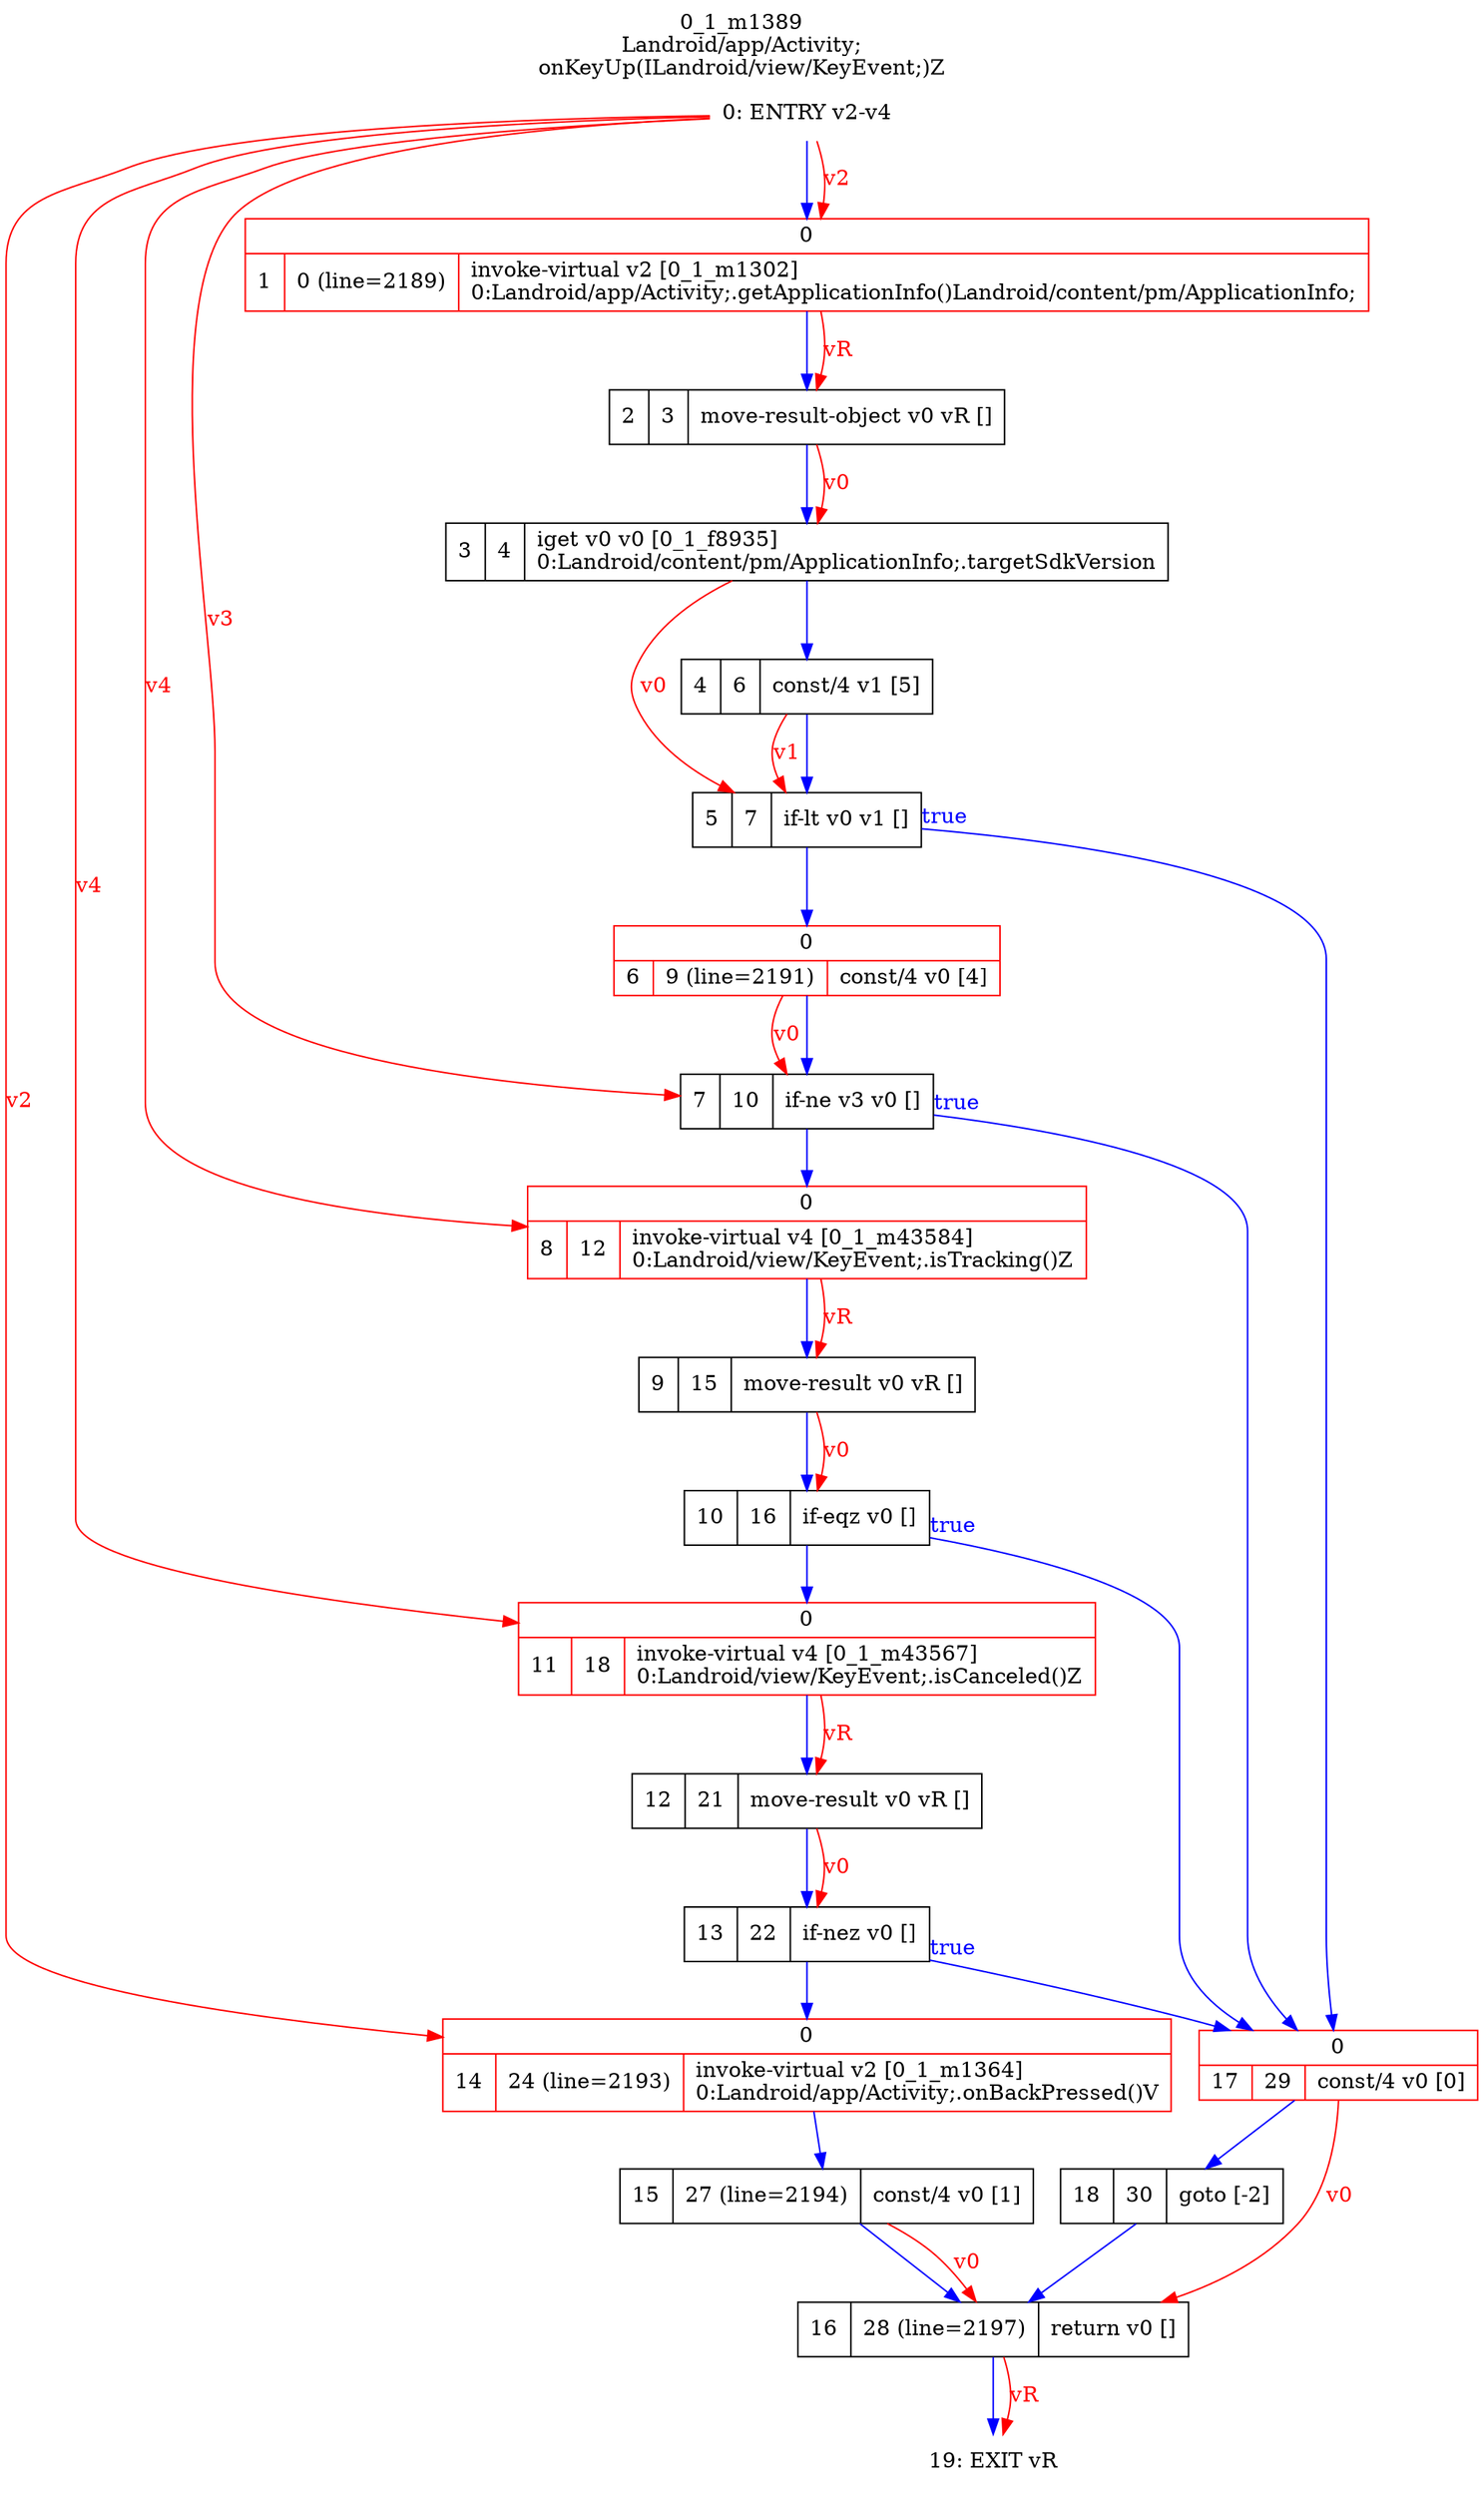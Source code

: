 digraph G {
rankdir=UD;
labelloc=t;
label="0_1_m1389\nLandroid/app/Activity;
onKeyUp(ILandroid/view/KeyEvent;)Z";
0[label="0: ENTRY v2-v4",shape=plaintext];
1[label="{0|{1|0 (line=2189)|invoke-virtual v2 [0_1_m1302]\l0:Landroid/app/Activity;.getApplicationInfo()Landroid/content/pm/ApplicationInfo;\l}}",shape=record,URL="0_1_m1302.dot", color=red];
2[label="2|3|move-result-object v0 vR []\l",shape=record];
3[label="3|4|iget v0 v0 [0_1_f8935]\l0:Landroid/content/pm/ApplicationInfo;.targetSdkVersion\l",shape=record];
4[label="4|6|const/4 v1 [5]\l",shape=record];
5[label="5|7|if-lt v0 v1 []\l",shape=record];
6[label="{0|{6|9 (line=2191)|const/4 v0 [4]\l}}",shape=record, color=red];
7[label="7|10|if-ne v3 v0 []\l",shape=record];
8[label="{0|{8|12|invoke-virtual v4 [0_1_m43584]\l0:Landroid/view/KeyEvent;.isTracking()Z\l}}",shape=record,URL="0_1_m43584.dot", color=red];
9[label="9|15|move-result v0 vR []\l",shape=record];
10[label="10|16|if-eqz v0 []\l",shape=record];
11[label="{0|{11|18|invoke-virtual v4 [0_1_m43567]\l0:Landroid/view/KeyEvent;.isCanceled()Z\l}}",shape=record,URL="0_1_m43567.dot", color=red];
12[label="12|21|move-result v0 vR []\l",shape=record];
13[label="13|22|if-nez v0 []\l",shape=record];
14[label="{0|{14|24 (line=2193)|invoke-virtual v2 [0_1_m1364]\l0:Landroid/app/Activity;.onBackPressed()V\l}}",shape=record,URL="0_1_m1364.dot", color=red];
15[label="15|27 (line=2194)|const/4 v0 [1]\l",shape=record];
16[label="16|28 (line=2197)|return v0 []\l",shape=record];
17[label="{0|{17|29|const/4 v0 [0]\l}}",shape=record, color=red];
18[label="18|30|goto [-2]\l",shape=record];
19[label="19: EXIT vR",shape=plaintext];
0->1 [color=blue, fontcolor=blue,weight=100, taillabel=""];
1->2 [color=blue, fontcolor=blue,weight=100, taillabel=""];
2->3 [color=blue, fontcolor=blue,weight=100, taillabel=""];
3->4 [color=blue, fontcolor=blue,weight=100, taillabel=""];
4->5 [color=blue, fontcolor=blue,weight=100, taillabel=""];
5->17 [color=blue, fontcolor=blue,weight=10, taillabel="true"];
5->6 [color=blue, fontcolor=blue,weight=100, taillabel=""];
6->7 [color=blue, fontcolor=blue,weight=100, taillabel=""];
7->17 [color=blue, fontcolor=blue,weight=10, taillabel="true"];
7->8 [color=blue, fontcolor=blue,weight=100, taillabel=""];
8->9 [color=blue, fontcolor=blue,weight=100, taillabel=""];
9->10 [color=blue, fontcolor=blue,weight=100, taillabel=""];
10->17 [color=blue, fontcolor=blue,weight=10, taillabel="true"];
10->11 [color=blue, fontcolor=blue,weight=100, taillabel=""];
11->12 [color=blue, fontcolor=blue,weight=100, taillabel=""];
12->13 [color=blue, fontcolor=blue,weight=100, taillabel=""];
13->17 [color=blue, fontcolor=blue,weight=10, taillabel="true"];
13->14 [color=blue, fontcolor=blue,weight=100, taillabel=""];
14->15 [color=blue, fontcolor=blue,weight=100, taillabel=""];
15->16 [color=blue, fontcolor=blue,weight=100, taillabel=""];
16->19 [color=blue, fontcolor=blue,weight=100, taillabel=""];
17->18 [color=blue, fontcolor=blue,weight=100, taillabel=""];
18->16 [color=blue, fontcolor=blue,weight=100, taillabel=""];
0->1 [color=red, fontcolor=red, label="v2"];
1->2 [color=red, fontcolor=red, label="vR"];
2->3 [color=red, fontcolor=red, label="v0"];
3->5 [color=red, fontcolor=red, label="v0"];
4->5 [color=red, fontcolor=red, label="v1"];
0->7 [color=red, fontcolor=red, label="v3"];
6->7 [color=red, fontcolor=red, label="v0"];
0->8 [color=red, fontcolor=red, label="v4"];
8->9 [color=red, fontcolor=red, label="vR"];
9->10 [color=red, fontcolor=red, label="v0"];
0->11 [color=red, fontcolor=red, label="v4"];
11->12 [color=red, fontcolor=red, label="vR"];
12->13 [color=red, fontcolor=red, label="v0"];
0->14 [color=red, fontcolor=red, label="v2"];
15->16 [color=red, fontcolor=red, label="v0"];
17->16 [color=red, fontcolor=red, label="v0"];
16->19 [color=red, fontcolor=red, label="vR"];
}
